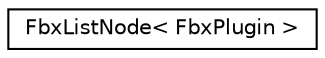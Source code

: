 digraph "クラス階層図"
{
  edge [fontname="Helvetica",fontsize="10",labelfontname="Helvetica",labelfontsize="10"];
  node [fontname="Helvetica",fontsize="10",shape=record];
  rankdir="LR";
  Node0 [label="FbxListNode\< FbxPlugin \>",height=0.2,width=0.4,color="black", fillcolor="white", style="filled",URL="$class_fbx_list_node.html"];
}
